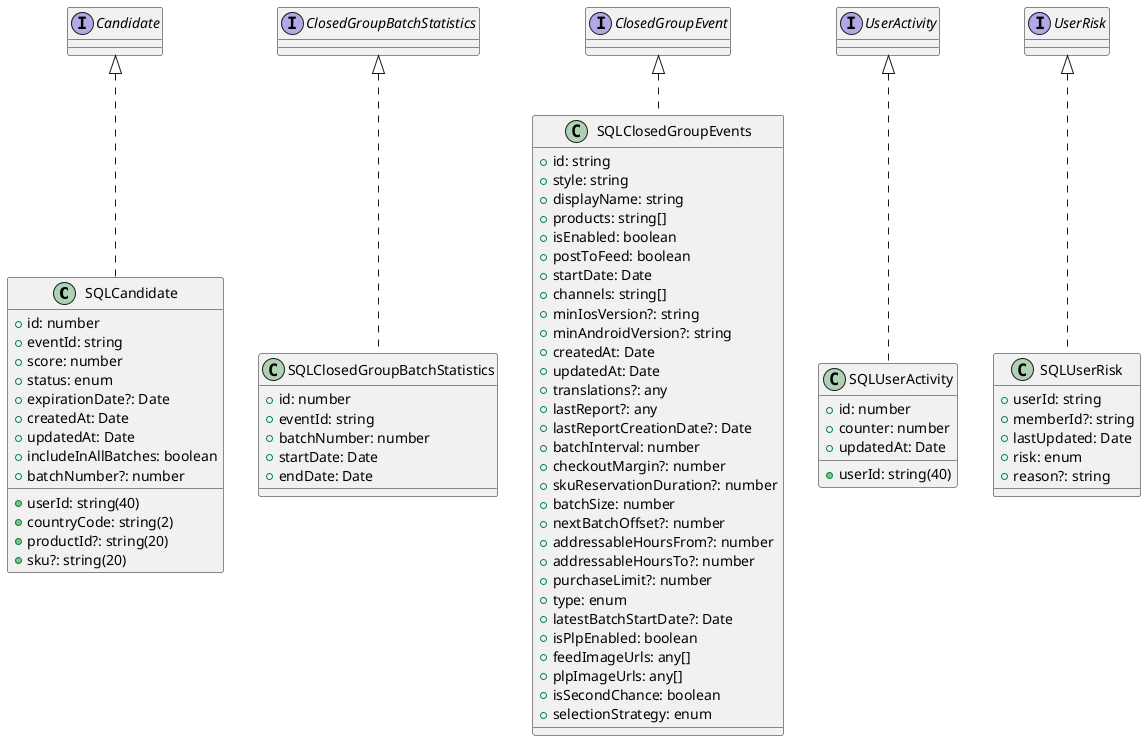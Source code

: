 @startuml
class SQLCandidate implements Candidate {
    +id: number
    +userId: string(40)
    +eventId: string
    +score: number
    +countryCode: string(2)
    +productId?: string(20)
    +sku?: string(20)
    +status: enum
    +expirationDate?: Date
    +createdAt: Date
    +updatedAt: Date
    +includeInAllBatches: boolean
    +batchNumber?: number
}
class SQLClosedGroupBatchStatistics implements ClosedGroupBatchStatistics {
    +id: number
    +eventId: string
    +batchNumber: number
    +startDate: Date
    +endDate: Date
}
class SQLClosedGroupEvents implements ClosedGroupEvent {
    +id: string
    +style: string
    +displayName: string
    +products: string[]
    +isEnabled: boolean
    +postToFeed: boolean
    +startDate: Date
    +channels: string[]
    +minIosVersion?: string
    +minAndroidVersion?: string
    +createdAt: Date
    +updatedAt: Date
    +translations?: any
    +lastReport?: any
    +lastReportCreationDate?: Date
    +batchInterval: number
    +checkoutMargin?: number
    +skuReservationDuration?: number
    +batchSize: number
    +nextBatchOffset?: number
    +addressableHoursFrom?: number
    +addressableHoursTo?: number
    +purchaseLimit?: number
    +type: enum
    +latestBatchStartDate?: Date
    +isPlpEnabled: boolean
    +feedImageUrls: any[]
    +plpImageUrls: any[]
    +isSecondChance: boolean
    +selectionStrategy: enum
}
class SQLUserActivity implements UserActivity {
    +id: number
    +userId: string(40)
    +counter: number
    +updatedAt: Date
}
class SQLUserRisk implements UserRisk {
    +userId: string
    +memberId?: string
    +lastUpdated: Date
    +risk: enum
    +reason?: string
}
@enduml